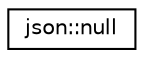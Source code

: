 digraph G
{
 // INTERACTIVE_SVG=YES
  edge [fontname="Helvetica",fontsize="10",labelfontname="Helvetica",labelfontsize="10"];
  node [fontname="Helvetica",fontsize="10",shape=record];
  rankdir="LR";
  Node1 [label="json::null",height=0.2,width=0.4,color="black", fillcolor="white", style="filled",URL="$df/dc8/structjson_1_1null.html"];
}

